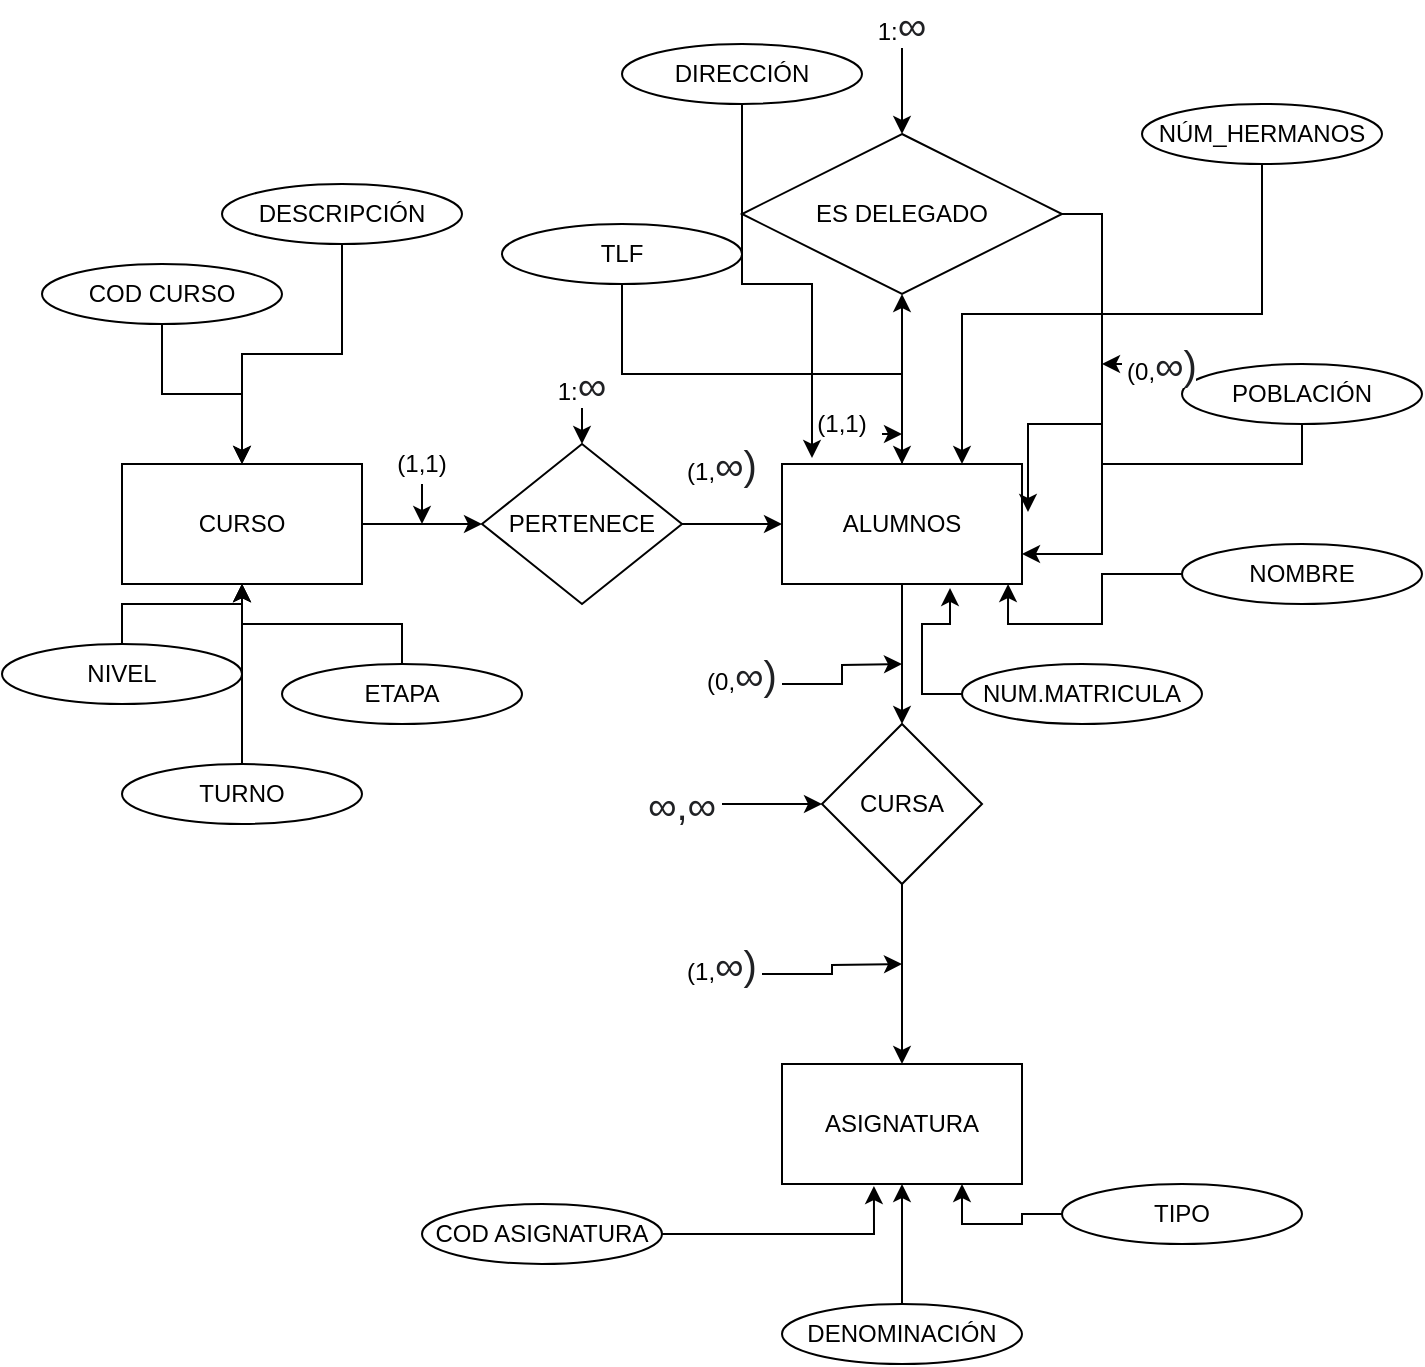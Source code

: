 <mxfile version="14.5.1" type="device"><diagram id="TQE_AFQJd09f2bOoq1RY" name="Página-1"><mxGraphModel dx="1430" dy="716" grid="1" gridSize="10" guides="1" tooltips="1" connect="1" arrows="1" fold="1" page="1" pageScale="1" pageWidth="827" pageHeight="1169" math="0" shadow="0"><root><mxCell id="0"/><mxCell id="1" parent="0"/><mxCell id="MUoCbBxHDL-aKRJFmAbf-8" value="" style="edgeStyle=orthogonalEdgeStyle;rounded=0;orthogonalLoop=1;jettySize=auto;html=1;" parent="1" source="MUoCbBxHDL-aKRJFmAbf-1" target="MUoCbBxHDL-aKRJFmAbf-2" edge="1"><mxGeometry relative="1" as="geometry"/></mxCell><mxCell id="MUoCbBxHDL-aKRJFmAbf-11" value="" style="edgeStyle=orthogonalEdgeStyle;rounded=0;orthogonalLoop=1;jettySize=auto;html=1;" parent="1" source="MUoCbBxHDL-aKRJFmAbf-1" target="MUoCbBxHDL-aKRJFmAbf-10" edge="1"><mxGeometry relative="1" as="geometry"/></mxCell><mxCell id="MUoCbBxHDL-aKRJFmAbf-1" value="ALUMNOS&lt;br&gt;" style="rounded=0;whiteSpace=wrap;html=1;" parent="1" vertex="1"><mxGeometry x="380" y="260" width="120" height="60" as="geometry"/></mxCell><mxCell id="MUoCbBxHDL-aKRJFmAbf-9" value="" style="edgeStyle=orthogonalEdgeStyle;rounded=0;orthogonalLoop=1;jettySize=auto;html=1;" parent="1" source="MUoCbBxHDL-aKRJFmAbf-2" target="MUoCbBxHDL-aKRJFmAbf-3" edge="1"><mxGeometry relative="1" as="geometry"/></mxCell><mxCell id="MUoCbBxHDL-aKRJFmAbf-2" value="CURSA" style="rhombus;whiteSpace=wrap;html=1;" parent="1" vertex="1"><mxGeometry x="400" y="390" width="80" height="80" as="geometry"/></mxCell><mxCell id="MUoCbBxHDL-aKRJFmAbf-3" value="ASIGNATURA" style="rounded=0;whiteSpace=wrap;html=1;" parent="1" vertex="1"><mxGeometry x="380" y="560" width="120" height="60" as="geometry"/></mxCell><mxCell id="MUoCbBxHDL-aKRJFmAbf-7" value="" style="edgeStyle=orthogonalEdgeStyle;rounded=0;orthogonalLoop=1;jettySize=auto;html=1;" parent="1" source="MUoCbBxHDL-aKRJFmAbf-4" target="MUoCbBxHDL-aKRJFmAbf-1" edge="1"><mxGeometry relative="1" as="geometry"/></mxCell><mxCell id="MUoCbBxHDL-aKRJFmAbf-4" value="PERTENECE" style="rhombus;whiteSpace=wrap;html=1;" parent="1" vertex="1"><mxGeometry x="230" y="250" width="100" height="80" as="geometry"/></mxCell><mxCell id="MUoCbBxHDL-aKRJFmAbf-6" value="" style="edgeStyle=orthogonalEdgeStyle;rounded=0;orthogonalLoop=1;jettySize=auto;html=1;" parent="1" source="MUoCbBxHDL-aKRJFmAbf-5" target="MUoCbBxHDL-aKRJFmAbf-4" edge="1"><mxGeometry relative="1" as="geometry"/></mxCell><mxCell id="MUoCbBxHDL-aKRJFmAbf-5" value="CURSO" style="rounded=0;whiteSpace=wrap;html=1;" parent="1" vertex="1"><mxGeometry x="50" y="260" width="120" height="60" as="geometry"/></mxCell><mxCell id="MUoCbBxHDL-aKRJFmAbf-12" style="edgeStyle=orthogonalEdgeStyle;rounded=0;orthogonalLoop=1;jettySize=auto;html=1;exitX=1;exitY=0.5;exitDx=0;exitDy=0;entryX=1;entryY=0.75;entryDx=0;entryDy=0;" parent="1" source="MUoCbBxHDL-aKRJFmAbf-10" target="MUoCbBxHDL-aKRJFmAbf-1" edge="1"><mxGeometry relative="1" as="geometry"/></mxCell><mxCell id="MUoCbBxHDL-aKRJFmAbf-10" value="ES DELEGADO" style="rhombus;whiteSpace=wrap;html=1;" parent="1" vertex="1"><mxGeometry x="360" y="95" width="160" height="80" as="geometry"/></mxCell><mxCell id="MUoCbBxHDL-aKRJFmAbf-20" value="" style="edgeStyle=orthogonalEdgeStyle;rounded=0;orthogonalLoop=1;jettySize=auto;html=1;" parent="1" source="MUoCbBxHDL-aKRJFmAbf-13" target="MUoCbBxHDL-aKRJFmAbf-5" edge="1"><mxGeometry relative="1" as="geometry"/></mxCell><mxCell id="MUoCbBxHDL-aKRJFmAbf-13" value="COD CURSO" style="ellipse;whiteSpace=wrap;html=1;" parent="1" vertex="1"><mxGeometry x="10" y="160" width="120" height="30" as="geometry"/></mxCell><mxCell id="MUoCbBxHDL-aKRJFmAbf-21" value="" style="edgeStyle=orthogonalEdgeStyle;rounded=0;orthogonalLoop=1;jettySize=auto;html=1;" parent="1" source="MUoCbBxHDL-aKRJFmAbf-14" target="MUoCbBxHDL-aKRJFmAbf-5" edge="1"><mxGeometry relative="1" as="geometry"/></mxCell><mxCell id="MUoCbBxHDL-aKRJFmAbf-14" value="NIVEL" style="ellipse;whiteSpace=wrap;html=1;" parent="1" vertex="1"><mxGeometry x="-10" y="350" width="120" height="30" as="geometry"/></mxCell><mxCell id="MUoCbBxHDL-aKRJFmAbf-24" style="edgeStyle=orthogonalEdgeStyle;rounded=0;orthogonalLoop=1;jettySize=auto;html=1;exitX=0.5;exitY=0;exitDx=0;exitDy=0;entryX=0.5;entryY=1;entryDx=0;entryDy=0;" parent="1" source="MUoCbBxHDL-aKRJFmAbf-15" target="MUoCbBxHDL-aKRJFmAbf-5" edge="1"><mxGeometry relative="1" as="geometry"/></mxCell><mxCell id="MUoCbBxHDL-aKRJFmAbf-15" value="TURNO" style="ellipse;whiteSpace=wrap;html=1;" parent="1" vertex="1"><mxGeometry x="50" y="410" width="120" height="30" as="geometry"/></mxCell><mxCell id="MUoCbBxHDL-aKRJFmAbf-22" value="" style="edgeStyle=orthogonalEdgeStyle;rounded=0;orthogonalLoop=1;jettySize=auto;html=1;" parent="1" source="MUoCbBxHDL-aKRJFmAbf-16" target="MUoCbBxHDL-aKRJFmAbf-5" edge="1"><mxGeometry relative="1" as="geometry"/></mxCell><mxCell id="MUoCbBxHDL-aKRJFmAbf-16" value="ETAPA" style="ellipse;whiteSpace=wrap;html=1;" parent="1" vertex="1"><mxGeometry x="130" y="360" width="120" height="30" as="geometry"/></mxCell><mxCell id="MUoCbBxHDL-aKRJFmAbf-19" value="" style="edgeStyle=orthogonalEdgeStyle;rounded=0;orthogonalLoop=1;jettySize=auto;html=1;" parent="1" source="MUoCbBxHDL-aKRJFmAbf-17" target="MUoCbBxHDL-aKRJFmAbf-5" edge="1"><mxGeometry relative="1" as="geometry"/></mxCell><mxCell id="MUoCbBxHDL-aKRJFmAbf-17" value="DESCRIPCIÓN" style="ellipse;whiteSpace=wrap;html=1;" parent="1" vertex="1"><mxGeometry x="100" y="120" width="120" height="30" as="geometry"/></mxCell><mxCell id="MUoCbBxHDL-aKRJFmAbf-18" style="edgeStyle=orthogonalEdgeStyle;rounded=0;orthogonalLoop=1;jettySize=auto;html=1;exitX=0.5;exitY=1;exitDx=0;exitDy=0;" parent="1" source="MUoCbBxHDL-aKRJFmAbf-15" target="MUoCbBxHDL-aKRJFmAbf-15" edge="1"><mxGeometry relative="1" as="geometry"/></mxCell><mxCell id="MUoCbBxHDL-aKRJFmAbf-28" value="" style="edgeStyle=orthogonalEdgeStyle;rounded=0;orthogonalLoop=1;jettySize=auto;html=1;" parent="1" source="MUoCbBxHDL-aKRJFmAbf-25" target="MUoCbBxHDL-aKRJFmAbf-3" edge="1"><mxGeometry relative="1" as="geometry"/></mxCell><mxCell id="MUoCbBxHDL-aKRJFmAbf-25" value="DENOMINACIÓN" style="ellipse;whiteSpace=wrap;html=1;" parent="1" vertex="1"><mxGeometry x="380" y="680" width="120" height="30" as="geometry"/></mxCell><mxCell id="MUoCbBxHDL-aKRJFmAbf-31" style="edgeStyle=orthogonalEdgeStyle;rounded=0;orthogonalLoop=1;jettySize=auto;html=1;exitX=0;exitY=0.5;exitDx=0;exitDy=0;entryX=0.75;entryY=1;entryDx=0;entryDy=0;" parent="1" source="MUoCbBxHDL-aKRJFmAbf-26" target="MUoCbBxHDL-aKRJFmAbf-3" edge="1"><mxGeometry relative="1" as="geometry"/></mxCell><mxCell id="MUoCbBxHDL-aKRJFmAbf-26" value="TIPO" style="ellipse;whiteSpace=wrap;html=1;" parent="1" vertex="1"><mxGeometry x="520" y="620" width="120" height="30" as="geometry"/></mxCell><mxCell id="MUoCbBxHDL-aKRJFmAbf-30" style="edgeStyle=orthogonalEdgeStyle;rounded=0;orthogonalLoop=1;jettySize=auto;html=1;exitX=1;exitY=0.5;exitDx=0;exitDy=0;entryX=0.383;entryY=1.017;entryDx=0;entryDy=0;entryPerimeter=0;" parent="1" source="MUoCbBxHDL-aKRJFmAbf-27" target="MUoCbBxHDL-aKRJFmAbf-3" edge="1"><mxGeometry relative="1" as="geometry"/></mxCell><mxCell id="MUoCbBxHDL-aKRJFmAbf-27" value="COD ASIGNATURA" style="ellipse;whiteSpace=wrap;html=1;" parent="1" vertex="1"><mxGeometry x="200" y="630" width="120" height="30" as="geometry"/></mxCell><mxCell id="MUoCbBxHDL-aKRJFmAbf-41" style="edgeStyle=orthogonalEdgeStyle;rounded=0;orthogonalLoop=1;jettySize=auto;html=1;exitX=0.5;exitY=1;exitDx=0;exitDy=0;entryX=1.025;entryY=0.4;entryDx=0;entryDy=0;entryPerimeter=0;" parent="1" source="MUoCbBxHDL-aKRJFmAbf-32" target="MUoCbBxHDL-aKRJFmAbf-1" edge="1"><mxGeometry relative="1" as="geometry"/></mxCell><mxCell id="MUoCbBxHDL-aKRJFmAbf-32" value="POBLACIÓN" style="ellipse;whiteSpace=wrap;html=1;" parent="1" vertex="1"><mxGeometry x="580" y="210" width="120" height="30" as="geometry"/></mxCell><mxCell id="MUoCbBxHDL-aKRJFmAbf-42" style="edgeStyle=orthogonalEdgeStyle;rounded=0;orthogonalLoop=1;jettySize=auto;html=1;exitX=0;exitY=0.5;exitDx=0;exitDy=0;entryX=0.942;entryY=1;entryDx=0;entryDy=0;entryPerimeter=0;" parent="1" source="MUoCbBxHDL-aKRJFmAbf-33" target="MUoCbBxHDL-aKRJFmAbf-1" edge="1"><mxGeometry relative="1" as="geometry"/></mxCell><mxCell id="MUoCbBxHDL-aKRJFmAbf-33" value="NOMBRE" style="ellipse;whiteSpace=wrap;html=1;" parent="1" vertex="1"><mxGeometry x="580" y="300" width="120" height="30" as="geometry"/></mxCell><mxCell id="MUoCbBxHDL-aKRJFmAbf-39" style="edgeStyle=orthogonalEdgeStyle;rounded=0;orthogonalLoop=1;jettySize=auto;html=1;exitX=0.5;exitY=1;exitDx=0;exitDy=0;entryX=0.5;entryY=0;entryDx=0;entryDy=0;" parent="1" source="MUoCbBxHDL-aKRJFmAbf-34" target="MUoCbBxHDL-aKRJFmAbf-1" edge="1"><mxGeometry relative="1" as="geometry"/></mxCell><mxCell id="MUoCbBxHDL-aKRJFmAbf-34" value="TLF" style="ellipse;whiteSpace=wrap;html=1;" parent="1" vertex="1"><mxGeometry x="240" y="140" width="120" height="30" as="geometry"/></mxCell><mxCell id="MUoCbBxHDL-aKRJFmAbf-40" style="edgeStyle=orthogonalEdgeStyle;rounded=0;orthogonalLoop=1;jettySize=auto;html=1;exitX=0.5;exitY=1;exitDx=0;exitDy=0;entryX=0.125;entryY=-0.05;entryDx=0;entryDy=0;entryPerimeter=0;" parent="1" source="MUoCbBxHDL-aKRJFmAbf-35" target="MUoCbBxHDL-aKRJFmAbf-1" edge="1"><mxGeometry relative="1" as="geometry"/></mxCell><mxCell id="MUoCbBxHDL-aKRJFmAbf-35" value="DIRECCIÓN" style="ellipse;whiteSpace=wrap;html=1;" parent="1" vertex="1"><mxGeometry x="300" y="50" width="120" height="30" as="geometry"/></mxCell><mxCell id="MUoCbBxHDL-aKRJFmAbf-43" style="edgeStyle=orthogonalEdgeStyle;rounded=0;orthogonalLoop=1;jettySize=auto;html=1;exitX=0;exitY=0.5;exitDx=0;exitDy=0;entryX=0.7;entryY=1.033;entryDx=0;entryDy=0;entryPerimeter=0;" parent="1" source="MUoCbBxHDL-aKRJFmAbf-36" target="MUoCbBxHDL-aKRJFmAbf-1" edge="1"><mxGeometry relative="1" as="geometry"/></mxCell><mxCell id="MUoCbBxHDL-aKRJFmAbf-36" value="NUM.MATRICULA" style="ellipse;whiteSpace=wrap;html=1;" parent="1" vertex="1"><mxGeometry x="470" y="360" width="120" height="30" as="geometry"/></mxCell><mxCell id="MUoCbBxHDL-aKRJFmAbf-38" style="edgeStyle=orthogonalEdgeStyle;rounded=0;orthogonalLoop=1;jettySize=auto;html=1;exitX=0.5;exitY=1;exitDx=0;exitDy=0;entryX=0.75;entryY=0;entryDx=0;entryDy=0;" parent="1" source="MUoCbBxHDL-aKRJFmAbf-37" target="MUoCbBxHDL-aKRJFmAbf-1" edge="1"><mxGeometry relative="1" as="geometry"/></mxCell><mxCell id="MUoCbBxHDL-aKRJFmAbf-37" value="NÚM_HERMANOS" style="ellipse;whiteSpace=wrap;html=1;" parent="1" vertex="1"><mxGeometry x="560" y="80" width="120" height="30" as="geometry"/></mxCell><mxCell id="wmpbexbNjac1EINqVEbP-3" style="edgeStyle=orthogonalEdgeStyle;rounded=0;orthogonalLoop=1;jettySize=auto;html=1;exitX=0.5;exitY=1;exitDx=0;exitDy=0;" edge="1" parent="1" source="wmpbexbNjac1EINqVEbP-1"><mxGeometry relative="1" as="geometry"><mxPoint x="200" y="290" as="targetPoint"/></mxGeometry></mxCell><mxCell id="wmpbexbNjac1EINqVEbP-1" value="(1,1)" style="text;html=1;strokeColor=none;fillColor=none;align=center;verticalAlign=middle;whiteSpace=wrap;rounded=0;" vertex="1" parent="1"><mxGeometry x="180" y="250" width="40" height="20" as="geometry"/></mxCell><mxCell id="wmpbexbNjac1EINqVEbP-4" value="(1,&lt;span style=&quot;color: rgb(32 , 33 , 36) ; font-family: &amp;#34;google sans&amp;#34; , &amp;#34;arial&amp;#34; , sans-serif ; font-size: 20px ; text-align: left ; background-color: rgb(255 , 255 , 255)&quot;&gt;∞)&lt;/span&gt;" style="text;html=1;strokeColor=none;fillColor=none;align=center;verticalAlign=middle;whiteSpace=wrap;rounded=0;" vertex="1" parent="1"><mxGeometry x="330" y="250" width="40" height="20" as="geometry"/></mxCell><mxCell id="wmpbexbNjac1EINqVEbP-10" style="edgeStyle=orthogonalEdgeStyle;rounded=0;orthogonalLoop=1;jettySize=auto;html=1;exitX=0.75;exitY=1;exitDx=0;exitDy=0;entryX=0.5;entryY=0;entryDx=0;entryDy=0;" edge="1" parent="1" source="wmpbexbNjac1EINqVEbP-5" target="MUoCbBxHDL-aKRJFmAbf-4"><mxGeometry relative="1" as="geometry"/></mxCell><mxCell id="wmpbexbNjac1EINqVEbP-5" value="1:&lt;span style=&quot;color: rgb(32 , 33 , 36) ; font-family: &amp;#34;google sans&amp;#34; , &amp;#34;arial&amp;#34; , sans-serif ; font-size: 20px ; text-align: left ; background-color: rgb(255 , 255 , 255)&quot;&gt;∞&lt;/span&gt;" style="text;html=1;strokeColor=none;fillColor=none;align=center;verticalAlign=middle;whiteSpace=wrap;rounded=0;" vertex="1" parent="1"><mxGeometry x="260" y="210" width="40" height="20" as="geometry"/></mxCell><mxCell id="wmpbexbNjac1EINqVEbP-12" style="edgeStyle=orthogonalEdgeStyle;rounded=0;orthogonalLoop=1;jettySize=auto;html=1;exitX=1;exitY=0.5;exitDx=0;exitDy=0;" edge="1" parent="1" source="wmpbexbNjac1EINqVEbP-11" target="MUoCbBxHDL-aKRJFmAbf-2"><mxGeometry relative="1" as="geometry"/></mxCell><mxCell id="wmpbexbNjac1EINqVEbP-11" value="&lt;span style=&quot;color: rgb(32 , 33 , 36) ; font-family: &amp;#34;google sans&amp;#34; , &amp;#34;arial&amp;#34; , sans-serif ; font-size: 20px ; text-align: left ; background-color: rgb(255 , 255 , 255)&quot;&gt;∞,&lt;/span&gt;&lt;span style=&quot;color: rgb(32 , 33 , 36) ; font-family: &amp;#34;google sans&amp;#34; , &amp;#34;arial&amp;#34; , sans-serif ; font-size: 20px ; text-align: left ; background-color: rgb(255 , 255 , 255)&quot;&gt;∞&lt;/span&gt;" style="text;html=1;strokeColor=none;fillColor=none;align=center;verticalAlign=middle;whiteSpace=wrap;rounded=0;" vertex="1" parent="1"><mxGeometry x="310" y="420" width="40" height="20" as="geometry"/></mxCell><mxCell id="wmpbexbNjac1EINqVEbP-14" style="edgeStyle=orthogonalEdgeStyle;rounded=0;orthogonalLoop=1;jettySize=auto;html=1;exitX=1;exitY=0.75;exitDx=0;exitDy=0;" edge="1" parent="1" source="wmpbexbNjac1EINqVEbP-13"><mxGeometry relative="1" as="geometry"><mxPoint x="440" y="510" as="targetPoint"/></mxGeometry></mxCell><mxCell id="wmpbexbNjac1EINqVEbP-13" value="(1,&lt;span style=&quot;color: rgb(32 , 33 , 36) ; font-family: &amp;#34;google sans&amp;#34; , &amp;#34;arial&amp;#34; , sans-serif ; font-size: 20px ; text-align: left ; background-color: rgb(255 , 255 , 255)&quot;&gt;∞)&lt;/span&gt;" style="text;html=1;strokeColor=none;fillColor=none;align=center;verticalAlign=middle;whiteSpace=wrap;rounded=0;" vertex="1" parent="1"><mxGeometry x="330" y="500" width="40" height="20" as="geometry"/></mxCell><mxCell id="wmpbexbNjac1EINqVEbP-16" style="edgeStyle=orthogonalEdgeStyle;rounded=0;orthogonalLoop=1;jettySize=auto;html=1;exitX=1;exitY=0.75;exitDx=0;exitDy=0;" edge="1" parent="1" source="wmpbexbNjac1EINqVEbP-15"><mxGeometry relative="1" as="geometry"><mxPoint x="440.0" y="360" as="targetPoint"/></mxGeometry></mxCell><mxCell id="wmpbexbNjac1EINqVEbP-15" value="(0,&lt;span style=&quot;color: rgb(32 , 33 , 36) ; font-family: &amp;#34;google sans&amp;#34; , &amp;#34;arial&amp;#34; , sans-serif ; font-size: 20px ; text-align: left ; background-color: rgb(255 , 255 , 255)&quot;&gt;∞)&lt;/span&gt;" style="text;html=1;strokeColor=none;fillColor=none;align=center;verticalAlign=middle;whiteSpace=wrap;rounded=0;" vertex="1" parent="1"><mxGeometry x="340" y="355" width="40" height="20" as="geometry"/></mxCell><mxCell id="wmpbexbNjac1EINqVEbP-22" style="edgeStyle=orthogonalEdgeStyle;rounded=0;orthogonalLoop=1;jettySize=auto;html=1;exitX=0.5;exitY=1;exitDx=0;exitDy=0;" edge="1" parent="1" source="wmpbexbNjac1EINqVEbP-20" target="MUoCbBxHDL-aKRJFmAbf-10"><mxGeometry relative="1" as="geometry"/></mxCell><mxCell id="wmpbexbNjac1EINqVEbP-20" value="1:&lt;span style=&quot;color: rgb(32 , 33 , 36) ; font-family: &amp;#34;google sans&amp;#34; , &amp;#34;arial&amp;#34; , sans-serif ; font-size: 20px ; text-align: left ; background-color: rgb(255 , 255 , 255)&quot;&gt;∞&lt;/span&gt;" style="text;html=1;strokeColor=none;fillColor=none;align=center;verticalAlign=middle;whiteSpace=wrap;rounded=0;" vertex="1" parent="1"><mxGeometry x="420" y="30" width="40" height="20" as="geometry"/></mxCell><mxCell id="wmpbexbNjac1EINqVEbP-24" style="edgeStyle=orthogonalEdgeStyle;rounded=0;orthogonalLoop=1;jettySize=auto;html=1;exitX=1;exitY=0.75;exitDx=0;exitDy=0;" edge="1" parent="1" source="wmpbexbNjac1EINqVEbP-23"><mxGeometry relative="1" as="geometry"><mxPoint x="440.0" y="245.429" as="targetPoint"/></mxGeometry></mxCell><mxCell id="wmpbexbNjac1EINqVEbP-23" value="(1,1)" style="text;html=1;strokeColor=none;fillColor=none;align=center;verticalAlign=middle;whiteSpace=wrap;rounded=0;" vertex="1" parent="1"><mxGeometry x="390" y="230" width="40" height="20" as="geometry"/></mxCell><mxCell id="wmpbexbNjac1EINqVEbP-26" style="edgeStyle=orthogonalEdgeStyle;rounded=0;orthogonalLoop=1;jettySize=auto;html=1;exitX=0;exitY=0.5;exitDx=0;exitDy=0;" edge="1" parent="1" source="wmpbexbNjac1EINqVEbP-25"><mxGeometry relative="1" as="geometry"><mxPoint x="540.0" y="209.714" as="targetPoint"/></mxGeometry></mxCell><mxCell id="wmpbexbNjac1EINqVEbP-25" value="(0,&lt;span style=&quot;color: rgb(32 , 33 , 36) ; font-family: &amp;#34;google sans&amp;#34; , &amp;#34;arial&amp;#34; , sans-serif ; font-size: 20px ; text-align: left ; background-color: rgb(255 , 255 , 255)&quot;&gt;∞)&lt;/span&gt;" style="text;html=1;strokeColor=none;fillColor=none;align=center;verticalAlign=middle;whiteSpace=wrap;rounded=0;" vertex="1" parent="1"><mxGeometry x="550" y="200" width="40" height="20" as="geometry"/></mxCell></root></mxGraphModel></diagram></mxfile>